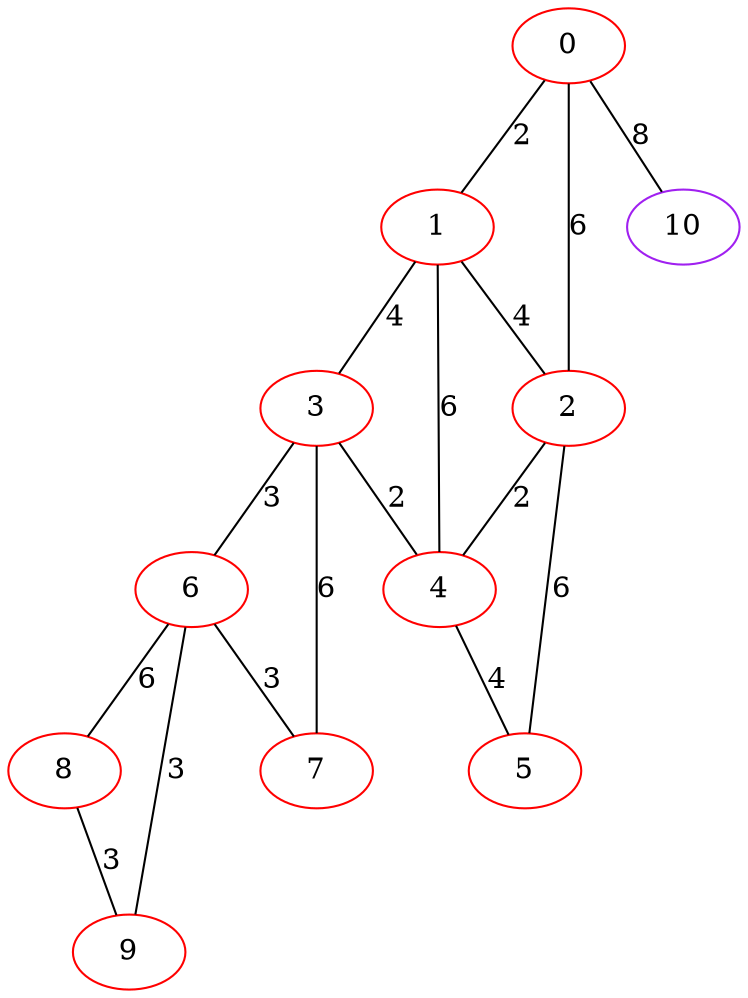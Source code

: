 graph "" {
0 [color=red, weight=1];
1 [color=red, weight=1];
2 [color=red, weight=1];
3 [color=red, weight=1];
4 [color=red, weight=1];
5 [color=red, weight=1];
6 [color=red, weight=1];
7 [color=red, weight=1];
8 [color=red, weight=1];
9 [color=red, weight=1];
10 [color=purple, weight=4];
0 -- 1  [key=0, label=2];
0 -- 2  [key=0, label=6];
0 -- 10  [key=0, label=8];
1 -- 2  [key=0, label=4];
1 -- 3  [key=0, label=4];
1 -- 4  [key=0, label=6];
2 -- 4  [key=0, label=2];
2 -- 5  [key=0, label=6];
3 -- 4  [key=0, label=2];
3 -- 6  [key=0, label=3];
3 -- 7  [key=0, label=6];
4 -- 5  [key=0, label=4];
6 -- 8  [key=0, label=6];
6 -- 9  [key=0, label=3];
6 -- 7  [key=0, label=3];
8 -- 9  [key=0, label=3];
}
